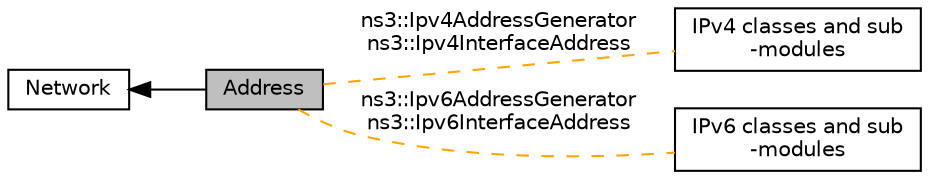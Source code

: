 digraph "Address"
{
  edge [fontname="Helvetica",fontsize="10",labelfontname="Helvetica",labelfontsize="10"];
  node [fontname="Helvetica",fontsize="10",shape=box];
  rankdir=LR;
  Node2 [label="Network",height=0.2,width=0.4,color="black", fillcolor="white", style="filled",URL="$group__network.html",tooltip="This section documents the API of the ns-3 network module."];
  Node1 [label="Address",height=0.2,width=0.4,color="black", fillcolor="grey75", style="filled", fontcolor="black",tooltip="Network Address abstractions, including MAC, IPv4 and IPv6."];
  Node3 [label="IPv4 classes and sub\l-modules",height=0.2,width=0.4,color="black", fillcolor="white", style="filled",URL="$group__ipv4.html",tooltip=" "];
  Node4 [label="IPv6 classes and sub\l-modules",height=0.2,width=0.4,color="black", fillcolor="white", style="filled",URL="$group__ipv6.html",tooltip=" "];
  Node2->Node1 [shape=plaintext, dir="back", style="solid"];
  Node1->Node3 [shape=plaintext, label="ns3::Ipv4AddressGenerator\nns3::Ipv4InterfaceAddress", color="orange", dir="none", style="dashed"];
  Node1->Node4 [shape=plaintext, label="ns3::Ipv6AddressGenerator\nns3::Ipv6InterfaceAddress", color="orange", dir="none", style="dashed"];
}

